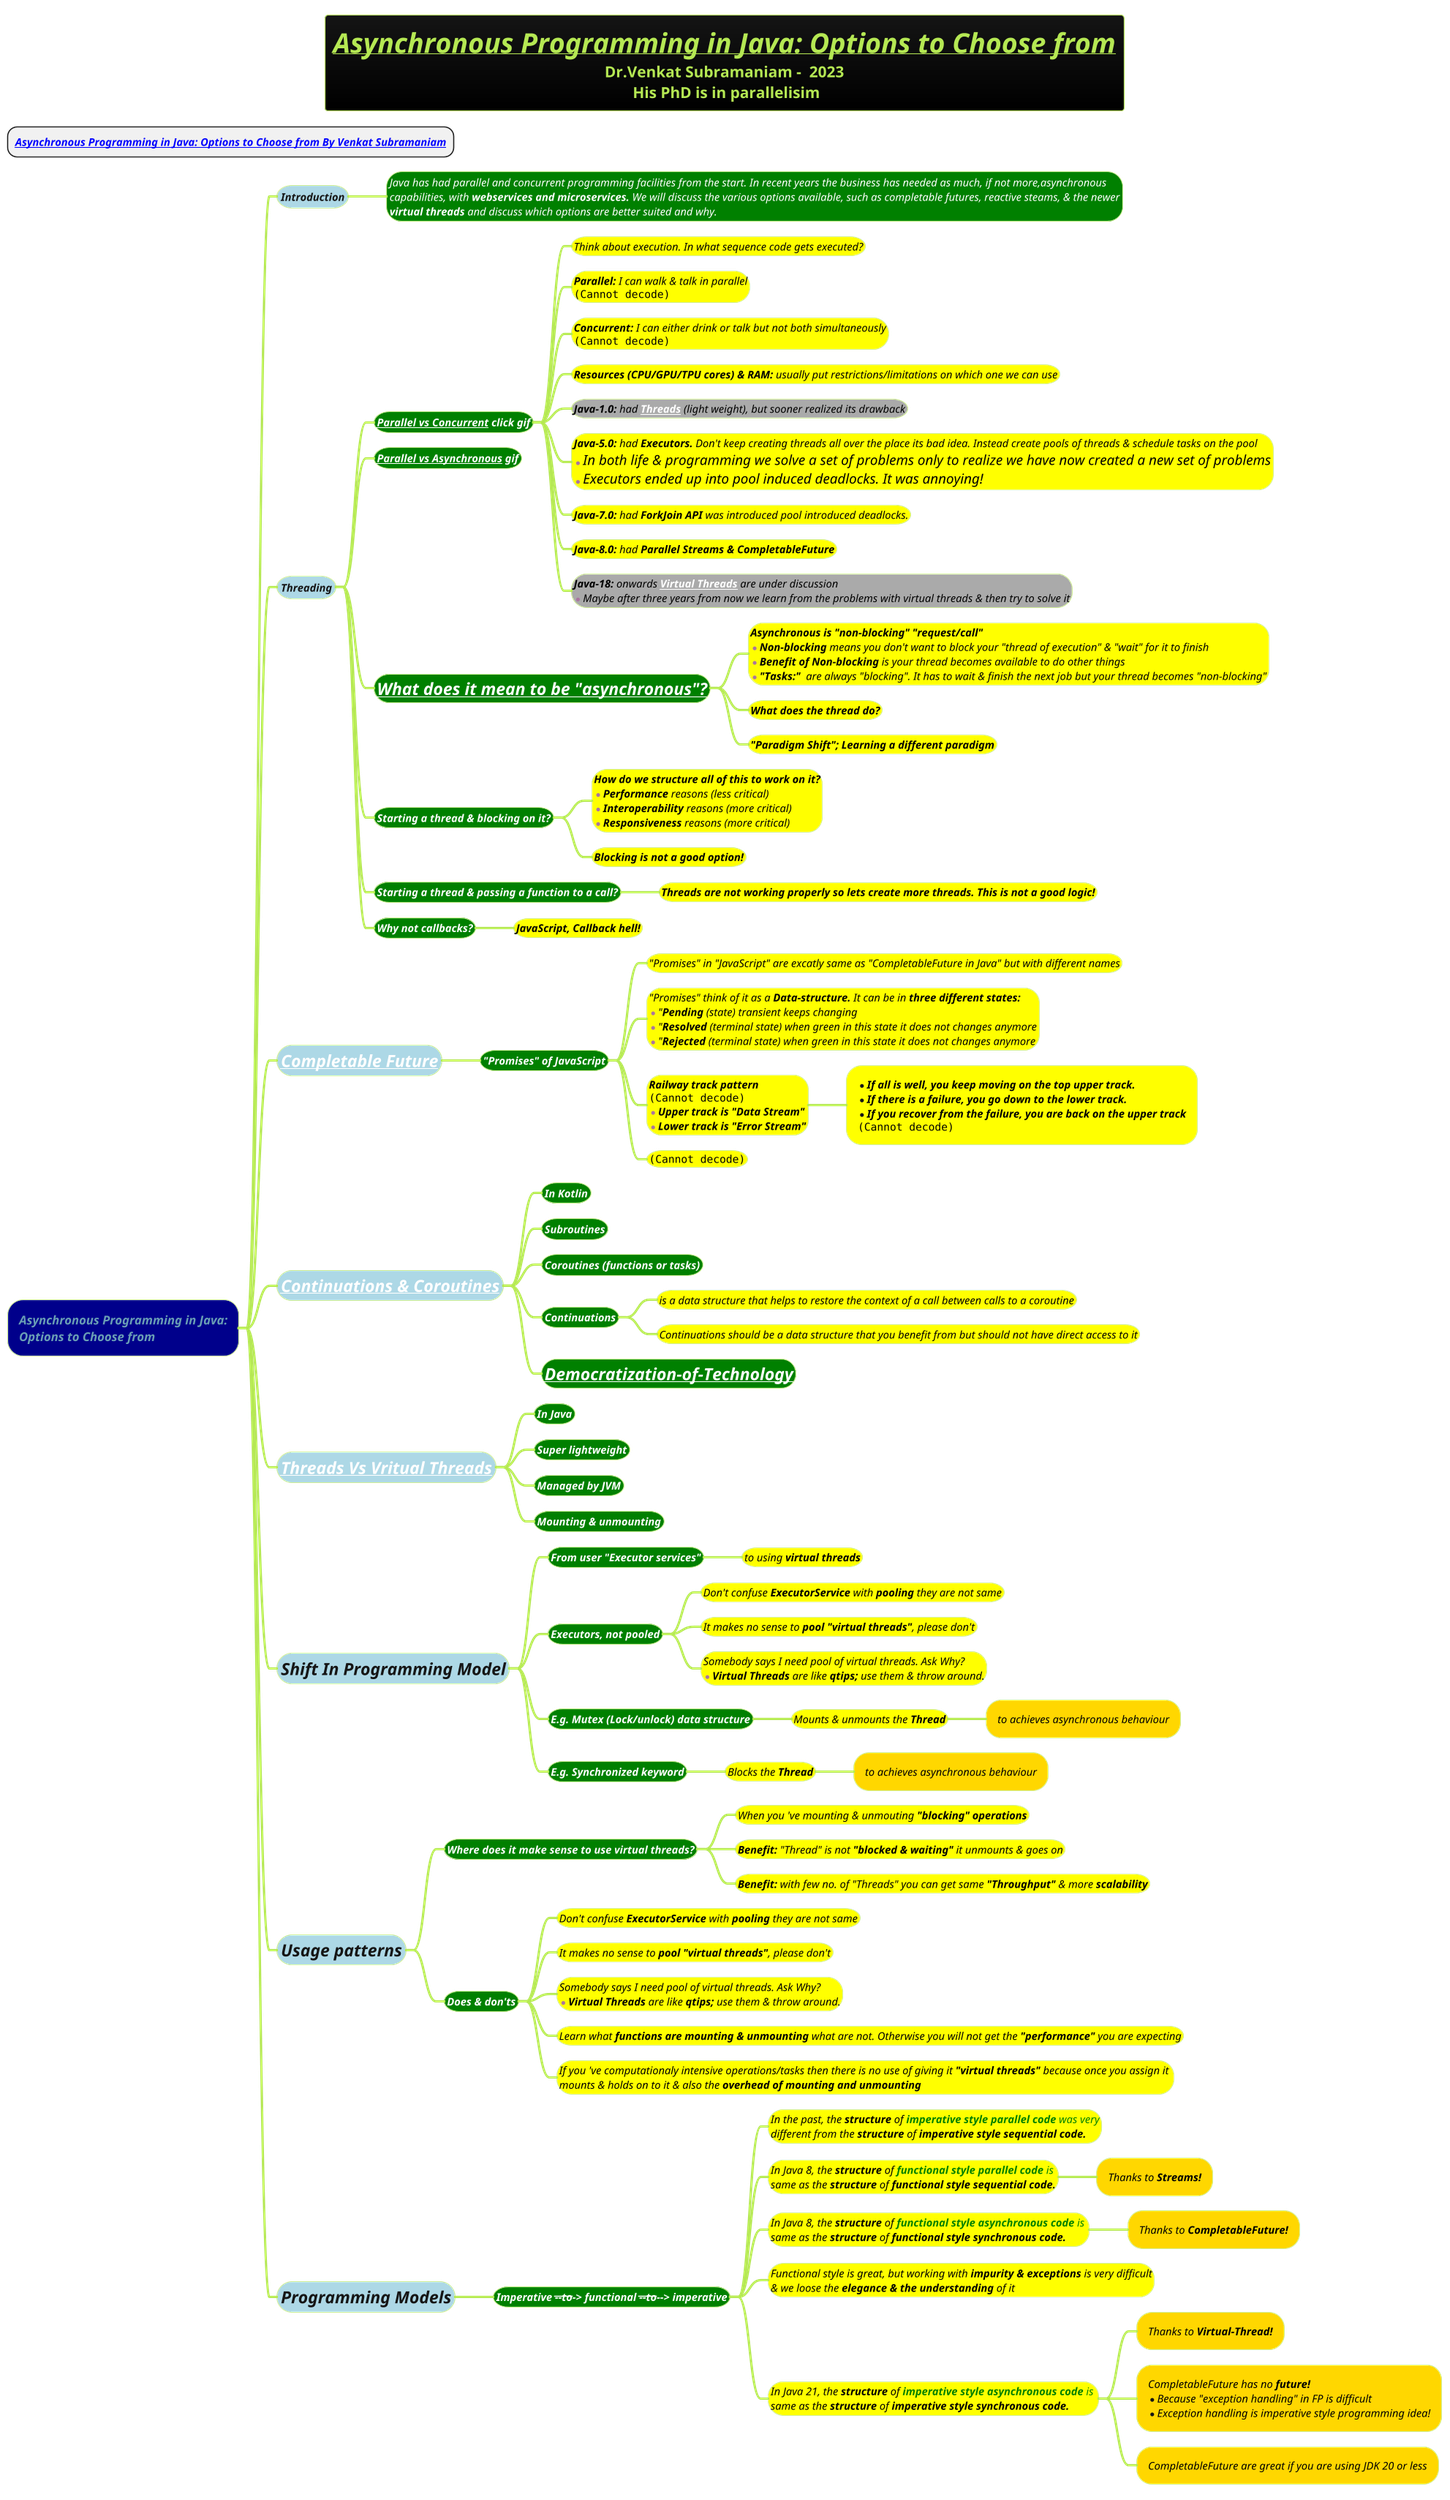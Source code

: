 @startmindmap
title =<i><b><u>Asynchronous Programming in Java: Options to Choose from \nDr.Venkat Subramaniam -  2023\n His PhD is in parallelisim
* <i><b>[[https://www.youtube.com/watch?v=1zSF1259s6w&t=4778s&ab_channel=Devoxx Asynchronous Programming in Java: Options to Choose from By Venkat Subramaniam]]
!theme hacker

*[#darkblue] <i>Asynchronous Programming in Java:\n<i>Options to Choose from
**[#lightblue] <i><color #blac><size:14>Introduction
***[#green]:<i><color #white><size:14>Java has had parallel and concurrent programming facilities from the start. In recent years the business has needed as much, if not more,asynchronous
<i><color #white><size:14>capabilities, with <b>webservices and microservices.</b> We will discuss the various options available, such as completable futures, reactive steams, & the newer
<i><color #white><size:14><b>virtual threads</b> and discuss which options are better suited and why.;

**[#lightblue] <i><color #blac><size:14>Threading
***[#green] <i><color #white><size:14><b>[[docs/3-programming-languages/Venkat-Subramaniam/gif/Multi-threading-vs-Multi-processing-programming.adoc Parallel vs Concurrent]] click gif
****[#yellow] <i><color #black><size:14>Think about execution. In what sequence code gets executed?
****[#yellow] <i><color #black><size:14><b>Parallel:</b> I can walk & talk in parallel\n<img:gif/img_2.png>
****[#yellow] <i><color #black><size:14><b>Concurrent:</b> I can either drink or talk but not both simultaneously\n<img:gif/img_3.png>
****[#yellow] <i><color #black><size:14><b>Resources (CPU/GPU/TPU cores) & RAM:</b> usually put restrictions/limitations on which one we can use
****[#a] <i><color #black><size:14><b>Java-1.0:</b> had <b>[[docs/3-programming-languages/Venkat-Subramaniam/Threads.puml Threads]]</b> (light weight), but sooner realized its drawback
****[#yellow] <i><color #black><size:14><b>Java-5.0:</b> had <b>Executors.</b> Don't keep creating threads all over the place its bad idea. Instead create pools of threads & schedule tasks on the pool\n*<i><color #black><size:18>In both life & programming we solve a set of problems only to realize we have now created a new set of problems\n*<i><color #black><size:18>Executors ended up into pool induced deadlocks. It was annoying!
****[#yellow] <i><color #black><size:14><b>Java-7.0:</b> had <b>ForkJoin API</b> was introduced pool introduced deadlocks.
****[#yellow] <i><color #black><size:14><b>Java-8.0:</b> had <b>Parallel Streams & CompletableFuture</b>
****[#a] <i><color #black><size:14><b>Java-18:</b> onwards <b>[[docs/3-programming-languages/Venkat-Subramaniam/Virtual-Threads.puml Virtual Threads]]</b> are under discussion\n*<i><color #black><size:14>Maybe after three years from now we learn from the problems with virtual threads & then try to solve it
***[#green] <i><color #white><size:14><b>[[docs/3-programming-languages/Venkat-Subramaniam/gif/synchronous-vs-asynchronous.adoc Parallel vs Asynchronous]] gif
***[#green] <i><color #white><size:22><b>[[docs/3-programming-languages/Venkat-Subramaniam/Spearheading-the-future-of-programming-2023.puml What does it mean to be "asynchronous"?]]
****[#yellow]:<i><color #black><size:14><b>Asynchronous is "non-blocking" "request/call"
* <i><color #black><size:14>**Non-blocking** means you don't want to block your "thread of execution" & "wait" for it to finish
* <i><color #black><size:14>**Benefit of Non-blocking** is your thread becomes available to do other things
* <i><color #black><size:14><b>"Tasks:"</b>  are always "blocking". It has to wait & finish the next job but your thread becomes "non-blocking";
****[#yellow] <i><color #black><size:14><b>What does the thread do?
****[#yellow] <i><color #black><size:14><b>"Paradigm Shift"; Learning a different paradigm
***[#green] <i><color #white><size:14><b>Starting a thread & blocking on it?
****[#yellow]:<i><color #black><size:14><b>How do we structure all of this to work on it?
* <i><color #black><size:14><b>Performance</b> reasons (less critical)
* <i><color #black><size:14><b>Interoperability</b> reasons (more critical)
* <i><color #black><size:14><b>Responsiveness</b> reasons (more critical);
****[#yellow] <i><color #black><size:14><b>Blocking is not a good option!
***[#green] <i><color #white><size:14><b>Starting a thread & passing a function to a call?
****[#yellow] <i><color #black><size:14><b>Threads are not working properly so lets create more threads. This is not a good logic!
***[#green] <i><color #white><size:14><b>Why not callbacks?
****[#yellow] <i><color #black><size:14><b>JavaScript, Callback hell!
**[#lightblue] <i><color #blac><size:22>[[docs/3-programming-languages/Venkat-Subramaniam/CompletableFuture.puml Completable Future]]
***[#green] <b><i><color #white><size:14>"Promises" of JavaScript
****[#yellow] <i><color #black><size:14>"Promises" in "JavaScript" are excatly same as "CompletableFuture in Java" but with different names
****[#yellow]:<i><color #black><size:14>"Promises" think of it as a <b>Data-structure.</b> It can be in <b>three different states:
* <i><color #black><size:14>"<b>Pending</b> (state) transient keeps changing
* <i><color #black><size:14>"<b>Resolved</b> (terminal state) when green in this state it does not changes anymore
* <i><color #black><size:14>"<b>Rejected</b> (terminal state) when green in this state it does not changes anymore;
****[#yellow]:<i><color #black><size:14><b>Railway track pattern
<img:images/img_11.png>
*<i><color #black><size:14><b>Upper track is "Data Stream"
*<i><color #black><size:14><b>Lower track is "Error Stream";
*****[#yellow]:*<i><color #black><size:14><b>If all is well, you keep moving on the top upper track.
*<i><color #black><size:14><b>If there is a failure, you go down to the lower track.
*<i><color #black><size:14><b>If you recover from the failure, you are back on the upper track
<img:images/img_12.png>;
****[#yellow] <i><color #black><size:14><img:images/img_13.png>
**[#lightblue] <i><color #blac><size:22>[[docs/3-programming-languages/Venkat-Subramaniam/Continuation-and-Coroutines.puml Continuations & Coroutines]]
***[#green] <b><i><color #white><size:14>In Kotlin
***[#green] <b><i><color #white><size:14>Subroutines
***[#green] <b><i><color #white><size:14>Coroutines (functions or tasks)
***[#green] <b><i><color #white><size:14>Continuations
****[#yellow] <i><color #black><size:14>is a data structure that helps to restore the context of a call between calls to a coroutine
****[#yellow] <i><color #black><size:14>Continuations should be a data structure that you benefit from but should not have direct access to it
***[#green] <b><i><color #white><size:22>[[docs/3-programming-languages/Venkat-Subramaniam/Democratization-of-Technology.puml Democratization-of-Technology]]
**[#lightblue] <i><color #blac><size:22>[[docs/3-programming-languages/Venkat-Subramaniam/Virtual-Threads.puml Threads Vs Vritual Threads]]
***[#green] <b><i><color #white><size:14>In Java
***[#green] <b><i><color #white><size:14>Super lightweight
***[#green] <b><i><color #white><size:14>Managed by JVM
***[#green] <b><i><color #white><size:14>Mounting & unmounting
**[#lightblue] <i><color #blac><size:22>Shift In Programming Model
***[#green] <b><i><color #white><size:14>From user "Executor services"
****[#yellow] <i><color #black><size:14>to using <b>virtual threads
***[#green] <b><i><color #white><size:14>Executors, not pooled
****[#yellow] <i><color #black><size:14>Don't confuse <b>ExecutorService</b> with <b>pooling</b> they are not same
****[#yellow] <i><color #black><size:14>It makes no sense to <b>pool</b> <b>"virtual threads"</b>, please don't
****[#yellow]:<i><color #black><size:14>Somebody says I need pool of virtual threads. Ask Why?
*<i><color #black><size:14>**Virtual Threads** are like **qtips;** use them & throw around.;
***[#green] <b><i><color #white><size:14>E.g. Mutex (Lock/unlock) data structure
****[#yellow] <i><color #black><size:14>Mounts & unmounts the <b>Thread
*****[#gold] <i><color #black><size:14>to achieves asynchronous behaviour
***[#green] <b><i><color #white><size:14>E.g. Synchronized keyword
****[#yellow] <i><color #black><size:14>Blocks the <b>Thread
*****[#gold] <i><color #black><size:14>to achieves asynchronous behaviour

**[#lightblue] <i><color #blac><size:22>Usage patterns
***[#green] <b><i><color #white><size:14>Where does it make sense to use virtual threads?
****[#yellow] <i><color #black><size:14>When you 've mounting & unmouting <b>"blocking" operations
****[#yellow] <i><color #black><size:14><b>Benefit:</b> "Thread" is not <b>"blocked & waiting"</b> it unmounts & goes on
****[#yellow] <i><color #black><size:14><b>Benefit:</b> with few no. of "Threads" you can get same <b>"Throughput"</b> & more <b>scalability
***[#green] <b><i><color #white><size:14>Does & don'ts
****[#yellow] <i><color #black><size:14>Don't confuse <b>ExecutorService</b> with <b>pooling</b> they are not same
****[#yellow] <i><color #black><size:14>It makes no sense to <b>pool</b> <b>"virtual threads"</b>, please don't
****[#yellow]:<i><color #black><size:14>Somebody says I need pool of virtual threads. Ask Why?
*<i><color #black><size:14>**Virtual Threads** are like **qtips;** use them & throw around.;
****[#yellow] <i><color #black><size:14>Learn what <b>functions are mounting & unmounting</b> what are not. Otherwise you will not get the <b>"performance"</b> you are expecting
****[#yellow] <i><color #black><size:14>If you 've computationaly intensive operations/tasks then there is no use of giving it <b>"virtual threads"</b> because once you assign it \n<i><color #black><size:14>mounts & holds on to it & also the <b>overhead of mounting and unmounting

**[#lightblue] <i><color #blac><size:22>Programming Models
***[#green] <b><i><color #white><size:14>Imperative ----to---> functional ----to----> imperative
****[#yellow] <i><color #black><size:14>In the past, the <b>structure</b> of <color #green><b>imperative style parallel code</b> was very\n<i><color #black><size:14>different from the <b>structure</b> of <b>imperative style sequential code.</b>
****[#yellow] <i><color #black><size:14>In Java 8, the <b>structure</b> of <color #green><b>functional style parallel code</b> is \n<i><color #black><size:14>same as the <b>structure</b> of <b>functional style sequential code.</b>
*****[#gold] <i><color #black><size:14>Thanks to <b>Streams!
****[#yellow] <i><color #black><size:14>In Java 8, the <b>structure</b> of <color #green><b>functional style asynchronous code</b> is \n<i><color #black><size:14>same as the <b>structure</b> of <b>functional style synchronous code.</b>
*****[#gold] <i><color #black><size:14>Thanks to <b>CompletableFuture!
****[#yellow] <i><color #black><size:14>Functional style is great, but working with <b>impurity & exceptions</b> is very difficult\n<i><color #black><size:14>& we loose the <b>elegance & the understanding</b> of it
****[#yellow] <i><color #black><size:14>In Java 21, the <b>structure</b> of <color #green><b>imperative style asynchronous code</b> is \n<i><color #black><size:14>same as the <b>structure</b> of <b>imperative style synchronous code.</b>
*****[#gold] <i><color #black><size:14>Thanks to <b>Virtual-Thread!
*****[#gold] <i><color #black><size:14>CompletableFuture has no <b>future! \n*<i><color #black><size:14>Because "exception handling" in FP is difficult\n*<i><color #black><size:14>Exception handling is imperative style programming idea!
*****[#gold] <i><color #black><size:14>CompletableFuture are great if you are using JDK 20 or less

@endmindmap
